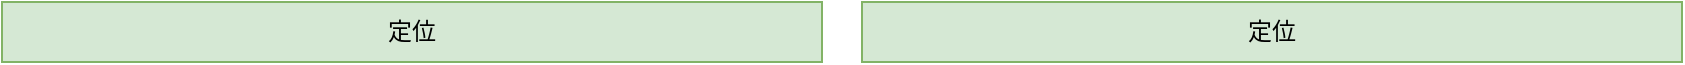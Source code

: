 <mxfile version="20.6.0" type="github">
  <diagram id="zQuCFTajzfHr_xF9S6xI" name="第 1 页">
    <mxGraphModel dx="577" dy="342" grid="1" gridSize="10" guides="1" tooltips="1" connect="1" arrows="1" fold="1" page="1" pageScale="1" pageWidth="827" pageHeight="1169" math="0" shadow="0">
      <root>
        <mxCell id="0" />
        <mxCell id="1" parent="0" />
        <mxCell id="1rZS1SdjrP4dtjfnOvL1-1" value="定位" style="rounded=0;whiteSpace=wrap;html=1;fillColor=#d5e8d4;strokeColor=#82b366;" vertex="1" parent="1">
          <mxGeometry x="90" y="60" width="410" height="30" as="geometry" />
        </mxCell>
        <mxCell id="1rZS1SdjrP4dtjfnOvL1-2" value="定位" style="rounded=0;whiteSpace=wrap;html=1;fillColor=#d5e8d4;strokeColor=#82b366;" vertex="1" parent="1">
          <mxGeometry x="520" y="60" width="410" height="30" as="geometry" />
        </mxCell>
      </root>
    </mxGraphModel>
  </diagram>
</mxfile>
